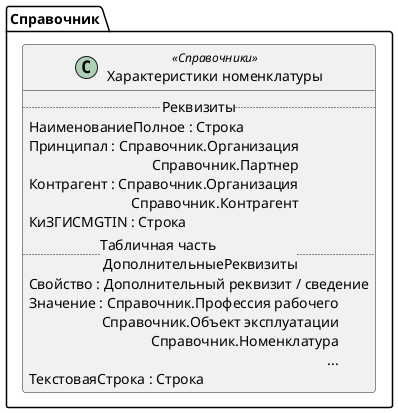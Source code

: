 ﻿@startuml ХарактеристикиНоменклатуры
'!include templates.wsd
'..\include templates.wsd
class Справочник.ХарактеристикиНоменклатуры as "Характеристики номенклатуры" <<Справочники>>
{
..Реквизиты..
НаименованиеПолное : Строка
Принципал : Справочник.Организация\rСправочник.Партнер
Контрагент : Справочник.Организация\rСправочник.Контрагент
КиЗГИСМGTIN : Строка
..Табличная часть \n ДополнительныеРеквизиты..
Свойство : Дополнительный реквизит / сведение
Значение : Справочник.Профессия рабочего\rСправочник.Объект эксплуатации\rСправочник.Номенклатура\r...
ТекстоваяСтрока : Строка
}
@enduml
